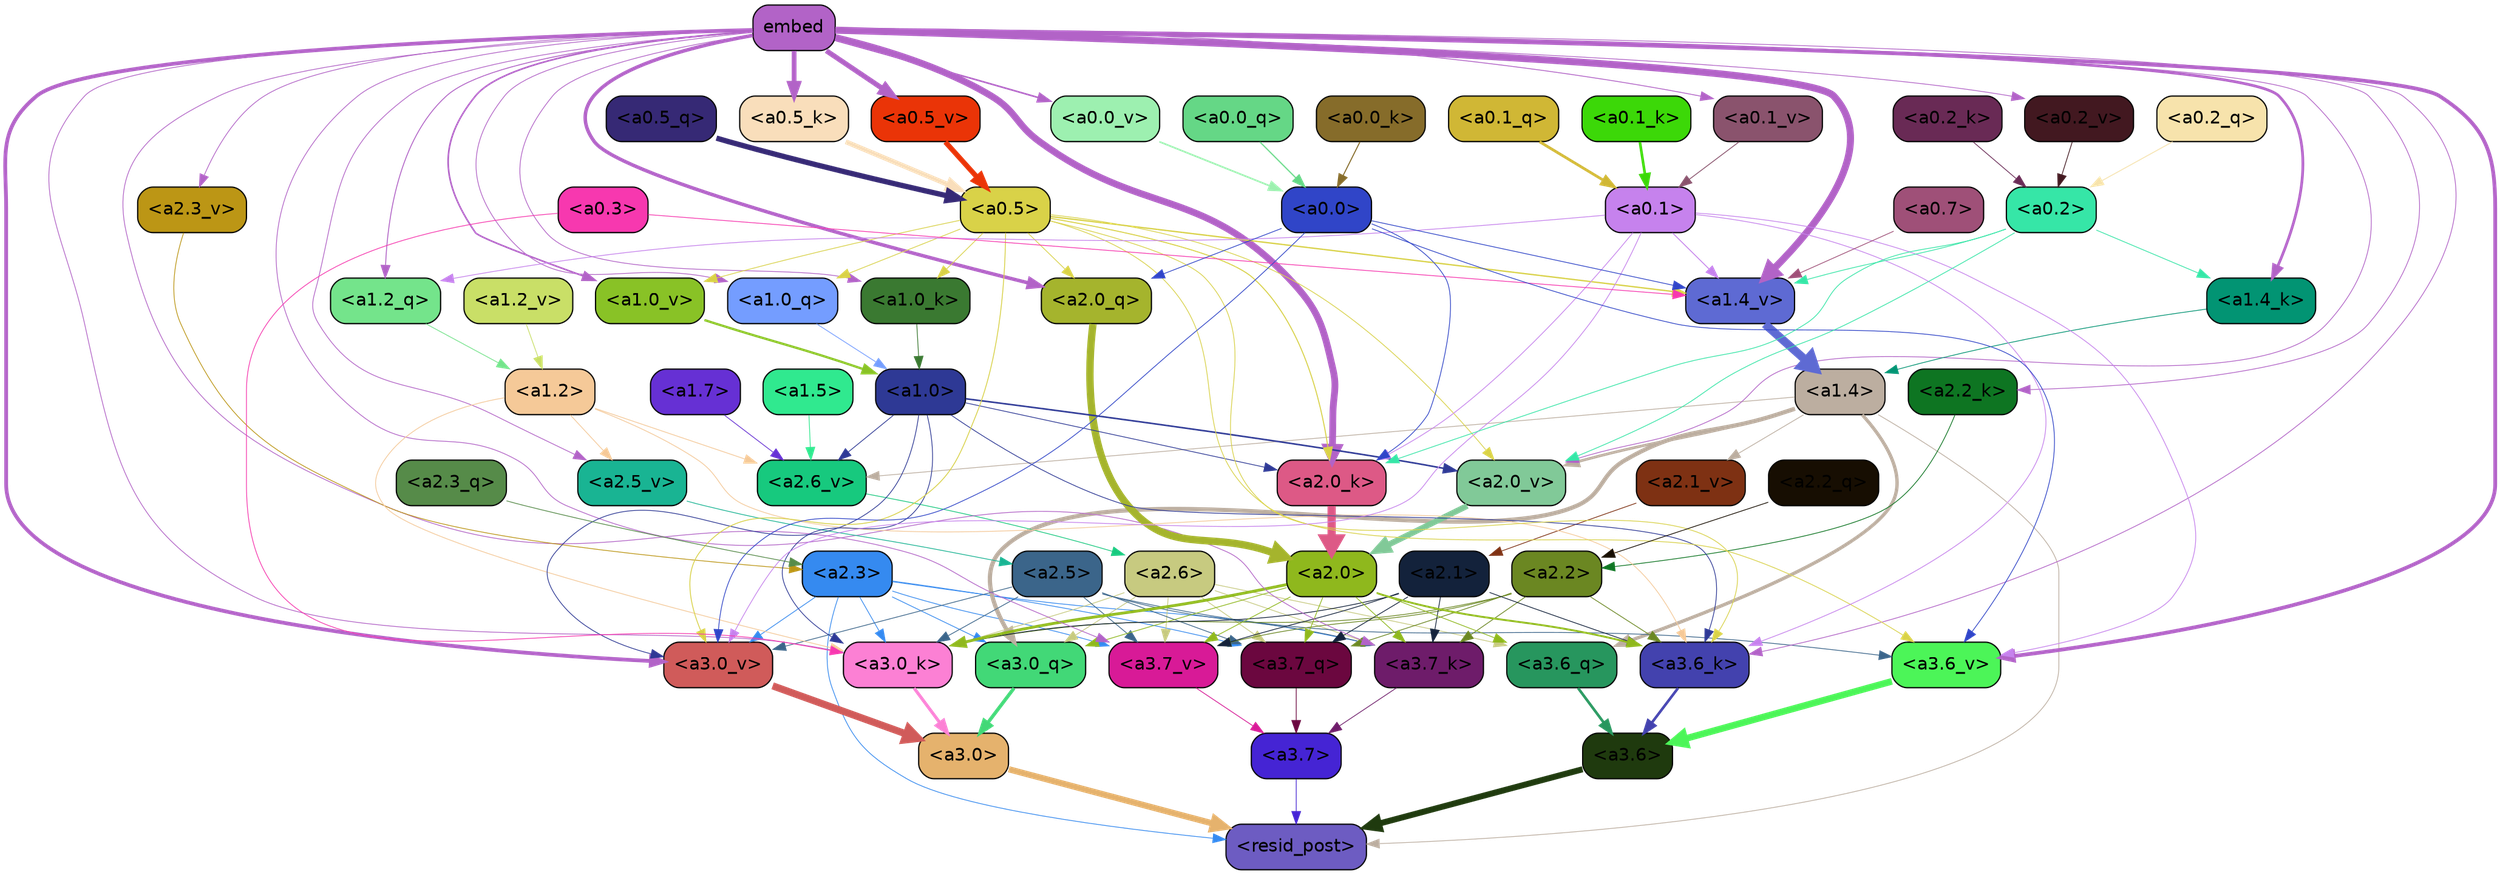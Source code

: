 strict digraph "" {
	graph [bgcolor=transparent,
		layout=dot,
		overlap=false,
		splines=true
	];
	"<a3.7>"	[color=black,
		fillcolor="#4524d4",
		fontname=Helvetica,
		shape=box,
		style="filled, rounded"];
	"<resid_post>"	[color=black,
		fillcolor="#6d5cc2",
		fontname=Helvetica,
		shape=box,
		style="filled, rounded"];
	"<a3.7>" -> "<resid_post>"	[color="#4524d4",
		penwidth=0.6];
	"<a3.6>"	[color=black,
		fillcolor="#1f3a0e",
		fontname=Helvetica,
		shape=box,
		style="filled, rounded"];
	"<a3.6>" -> "<resid_post>"	[color="#1f3a0e",
		penwidth=4.751612067222595];
	"<a3.0>"	[color=black,
		fillcolor="#e5b26d",
		fontname=Helvetica,
		shape=box,
		style="filled, rounded"];
	"<a3.0>" -> "<resid_post>"	[color="#e5b26d",
		penwidth=4.884142994880676];
	"<a2.3>"	[color=black,
		fillcolor="#358af0",
		fontname=Helvetica,
		shape=box,
		style="filled, rounded"];
	"<a2.3>" -> "<resid_post>"	[color="#358af0",
		penwidth=0.6];
	"<a3.7_q>"	[color=black,
		fillcolor="#6b073f",
		fontname=Helvetica,
		shape=box,
		style="filled, rounded"];
	"<a2.3>" -> "<a3.7_q>"	[color="#358af0",
		penwidth=0.6];
	"<a3.0_q>"	[color=black,
		fillcolor="#42d877",
		fontname=Helvetica,
		shape=box,
		style="filled, rounded"];
	"<a2.3>" -> "<a3.0_q>"	[color="#358af0",
		penwidth=0.6];
	"<a3.7_k>"	[color=black,
		fillcolor="#6e1c6a",
		fontname=Helvetica,
		shape=box,
		style="filled, rounded"];
	"<a2.3>" -> "<a3.7_k>"	[color="#358af0",
		penwidth=0.6];
	"<a3.0_k>"	[color=black,
		fillcolor="#fc80d4",
		fontname=Helvetica,
		shape=box,
		style="filled, rounded"];
	"<a2.3>" -> "<a3.0_k>"	[color="#358af0",
		penwidth=0.6];
	"<a3.7_v>"	[color=black,
		fillcolor="#d81a97",
		fontname=Helvetica,
		shape=box,
		style="filled, rounded"];
	"<a2.3>" -> "<a3.7_v>"	[color="#358af0",
		penwidth=0.6];
	"<a3.0_v>"	[color=black,
		fillcolor="#d05b5a",
		fontname=Helvetica,
		shape=box,
		style="filled, rounded"];
	"<a2.3>" -> "<a3.0_v>"	[color="#358af0",
		penwidth=0.6];
	"<a1.4>"	[color=black,
		fillcolor="#bcaea0",
		fontname=Helvetica,
		shape=box,
		style="filled, rounded"];
	"<a1.4>" -> "<resid_post>"	[color="#bcaea0",
		penwidth=0.6];
	"<a3.6_q>"	[color=black,
		fillcolor="#27965e",
		fontname=Helvetica,
		shape=box,
		style="filled, rounded"];
	"<a1.4>" -> "<a3.6_q>"	[color="#bcaea0",
		penwidth=2.6469622254371643];
	"<a1.4>" -> "<a3.0_q>"	[color="#bcaea0",
		penwidth=3.3040847778320312];
	"<a2.6_v>"	[color=black,
		fillcolor="#17c97e",
		fontname=Helvetica,
		shape=box,
		style="filled, rounded"];
	"<a1.4>" -> "<a2.6_v>"	[color="#bcaea0",
		penwidth=0.6];
	"<a2.1_v>"	[color=black,
		fillcolor="#7e3113",
		fontname=Helvetica,
		shape=box,
		style="filled, rounded"];
	"<a1.4>" -> "<a2.1_v>"	[color="#bcaea0",
		penwidth=0.6];
	"<a2.0_v>"	[color=black,
		fillcolor="#81c998",
		fontname=Helvetica,
		shape=box,
		style="filled, rounded"];
	"<a1.4>" -> "<a2.0_v>"	[color="#bcaea0",
		penwidth=2.1286070346832275];
	"<a3.7_q>" -> "<a3.7>"	[color="#6b073f",
		penwidth=0.6];
	"<a3.6_q>" -> "<a3.6>"	[color="#27965e",
		penwidth=2.091020345687866];
	"<a3.0_q>" -> "<a3.0>"	[color="#42d877",
		penwidth=2.7421876192092896];
	"<a3.7_k>" -> "<a3.7>"	[color="#6e1c6a",
		penwidth=0.6];
	"<a3.6_k>"	[color=black,
		fillcolor="#4342ae",
		fontname=Helvetica,
		shape=box,
		style="filled, rounded"];
	"<a3.6_k>" -> "<a3.6>"	[color="#4342ae",
		penwidth=2.048597991466522];
	"<a3.0_k>" -> "<a3.0>"	[color="#fc80d4",
		penwidth=2.476402521133423];
	"<a3.7_v>" -> "<a3.7>"	[color="#d81a97",
		penwidth=0.6];
	"<a3.6_v>"	[color=black,
		fillcolor="#4cf558",
		fontname=Helvetica,
		shape=box,
		style="filled, rounded"];
	"<a3.6_v>" -> "<a3.6>"	[color="#4cf558",
		penwidth=5.2550448179244995];
	"<a3.0_v>" -> "<a3.0>"	[color="#d05b5a",
		penwidth=5.652270674705505];
	"<a2.6>"	[color=black,
		fillcolor="#c7ca80",
		fontname=Helvetica,
		shape=box,
		style="filled, rounded"];
	"<a2.6>" -> "<a3.7_q>"	[color="#c7ca80",
		penwidth=0.6];
	"<a2.6>" -> "<a3.6_q>"	[color="#c7ca80",
		penwidth=0.6];
	"<a2.6>" -> "<a3.0_q>"	[color="#c7ca80",
		penwidth=0.6];
	"<a2.6>" -> "<a3.7_k>"	[color="#c7ca80",
		penwidth=0.6];
	"<a2.6>" -> "<a3.0_k>"	[color="#c7ca80",
		penwidth=0.6];
	"<a2.6>" -> "<a3.7_v>"	[color="#c7ca80",
		penwidth=0.6];
	"<a2.5>"	[color=black,
		fillcolor="#3b658a",
		fontname=Helvetica,
		shape=box,
		style="filled, rounded"];
	"<a2.5>" -> "<a3.7_q>"	[color="#3b658a",
		penwidth=0.6];
	"<a2.5>" -> "<a3.7_k>"	[color="#3b658a",
		penwidth=0.6];
	"<a2.5>" -> "<a3.0_k>"	[color="#3b658a",
		penwidth=0.6];
	"<a2.5>" -> "<a3.7_v>"	[color="#3b658a",
		penwidth=0.6];
	"<a2.5>" -> "<a3.6_v>"	[color="#3b658a",
		penwidth=0.6];
	"<a2.5>" -> "<a3.0_v>"	[color="#3b658a",
		penwidth=0.6];
	"<a2.2>"	[color=black,
		fillcolor="#6b8722",
		fontname=Helvetica,
		shape=box,
		style="filled, rounded"];
	"<a2.2>" -> "<a3.7_q>"	[color="#6b8722",
		penwidth=0.6];
	"<a2.2>" -> "<a3.7_k>"	[color="#6b8722",
		penwidth=0.6];
	"<a2.2>" -> "<a3.6_k>"	[color="#6b8722",
		penwidth=0.6];
	"<a2.2>" -> "<a3.0_k>"	[color="#6b8722",
		penwidth=0.6];
	"<a2.2>" -> "<a3.7_v>"	[color="#6b8722",
		penwidth=0.6];
	"<a2.1>"	[color=black,
		fillcolor="#13223b",
		fontname=Helvetica,
		shape=box,
		style="filled, rounded"];
	"<a2.1>" -> "<a3.7_q>"	[color="#13223b",
		penwidth=0.6];
	"<a2.1>" -> "<a3.7_k>"	[color="#13223b",
		penwidth=0.6];
	"<a2.1>" -> "<a3.6_k>"	[color="#13223b",
		penwidth=0.6];
	"<a2.1>" -> "<a3.0_k>"	[color="#13223b",
		penwidth=0.6];
	"<a2.1>" -> "<a3.7_v>"	[color="#13223b",
		penwidth=0.6];
	"<a2.0>"	[color=black,
		fillcolor="#8fb81d",
		fontname=Helvetica,
		shape=box,
		style="filled, rounded"];
	"<a2.0>" -> "<a3.7_q>"	[color="#8fb81d",
		penwidth=0.6];
	"<a2.0>" -> "<a3.6_q>"	[color="#8fb81d",
		penwidth=0.6];
	"<a2.0>" -> "<a3.0_q>"	[color="#8fb81d",
		penwidth=0.6];
	"<a2.0>" -> "<a3.7_k>"	[color="#8fb81d",
		penwidth=0.6];
	"<a2.0>" -> "<a3.6_k>"	[color="#8fb81d",
		penwidth=1.4757367372512817];
	"<a2.0>" -> "<a3.0_k>"	[color="#8fb81d",
		penwidth=2.2137351036071777];
	"<a2.0>" -> "<a3.7_v>"	[color="#8fb81d",
		penwidth=0.6];
	embed	[color=black,
		fillcolor="#b263c7",
		fontname=Helvetica,
		shape=box,
		style="filled, rounded"];
	embed -> "<a3.7_k>"	[color="#b263c7",
		penwidth=0.6];
	embed -> "<a3.6_k>"	[color="#b263c7",
		penwidth=0.6];
	embed -> "<a3.0_k>"	[color="#b263c7",
		penwidth=0.6];
	embed -> "<a3.7_v>"	[color="#b263c7",
		penwidth=0.6];
	embed -> "<a3.6_v>"	[color="#b263c7",
		penwidth=2.9582033157348633];
	embed -> "<a3.0_v>"	[color="#b263c7",
		penwidth=2.972973108291626];
	"<a2.0_q>"	[color=black,
		fillcolor="#a5b42d",
		fontname=Helvetica,
		shape=box,
		style="filled, rounded"];
	embed -> "<a2.0_q>"	[color="#b263c7",
		penwidth=2.7699792869389057];
	"<a2.2_k>"	[color=black,
		fillcolor="#0e7522",
		fontname=Helvetica,
		shape=box,
		style="filled, rounded"];
	embed -> "<a2.2_k>"	[color="#b263c7",
		penwidth=0.6];
	"<a2.0_k>"	[color=black,
		fillcolor="#dd5986",
		fontname=Helvetica,
		shape=box,
		style="filled, rounded"];
	embed -> "<a2.0_k>"	[color="#b263c7",
		penwidth=5.362775564193726];
	"<a2.5_v>"	[color=black,
		fillcolor="#19b493",
		fontname=Helvetica,
		shape=box,
		style="filled, rounded"];
	embed -> "<a2.5_v>"	[color="#b263c7",
		penwidth=0.6];
	"<a2.3_v>"	[color=black,
		fillcolor="#bc9615",
		fontname=Helvetica,
		shape=box,
		style="filled, rounded"];
	embed -> "<a2.3_v>"	[color="#b263c7",
		penwidth=0.6];
	embed -> "<a2.0_v>"	[color="#b263c7",
		penwidth=0.6];
	"<a1.2_q>"	[color=black,
		fillcolor="#74e48b",
		fontname=Helvetica,
		shape=box,
		style="filled, rounded"];
	embed -> "<a1.2_q>"	[color="#b263c7",
		penwidth=0.7193574905395508];
	"<a1.0_q>"	[color=black,
		fillcolor="#749dff",
		fontname=Helvetica,
		shape=box,
		style="filled, rounded"];
	embed -> "<a1.0_q>"	[color="#b263c7",
		penwidth=0.6];
	"<a1.4_k>"	[color=black,
		fillcolor="#029473",
		fontname=Helvetica,
		shape=box,
		style="filled, rounded"];
	embed -> "<a1.4_k>"	[color="#b263c7",
		penwidth=2.147887945175171];
	"<a1.0_k>"	[color=black,
		fillcolor="#3a7931",
		fontname=Helvetica,
		shape=box,
		style="filled, rounded"];
	embed -> "<a1.0_k>"	[color="#b263c7",
		penwidth=0.6];
	"<a1.4_v>"	[color=black,
		fillcolor="#5e6ad3",
		fontname=Helvetica,
		shape=box,
		style="filled, rounded"];
	embed -> "<a1.4_v>"	[color="#b263c7",
		penwidth=5.545122385025024];
	"<a1.0_v>"	[color=black,
		fillcolor="#89c226",
		fontname=Helvetica,
		shape=box,
		style="filled, rounded"];
	embed -> "<a1.0_v>"	[color="#b263c7",
		penwidth=1.26444411277771];
	"<a0.5_k>"	[color=black,
		fillcolor="#f9debb",
		fontname=Helvetica,
		shape=box,
		style="filled, rounded"];
	embed -> "<a0.5_k>"	[color="#b263c7",
		penwidth=3.7556475400924683];
	"<a0.5_v>"	[color=black,
		fillcolor="#ea3407",
		fontname=Helvetica,
		shape=box,
		style="filled, rounded"];
	embed -> "<a0.5_v>"	[color="#b263c7",
		penwidth=3.991437017917633];
	"<a0.2_v>"	[color=black,
		fillcolor="#421820",
		fontname=Helvetica,
		shape=box,
		style="filled, rounded"];
	embed -> "<a0.2_v>"	[color="#b263c7",
		penwidth=0.6];
	"<a0.1_v>"	[color=black,
		fillcolor="#8a536d",
		fontname=Helvetica,
		shape=box,
		style="filled, rounded"];
	embed -> "<a0.1_v>"	[color="#b263c7",
		penwidth=0.6634087562561035];
	"<a0.0_v>"	[color=black,
		fillcolor="#9df0b0",
		fontname=Helvetica,
		shape=box,
		style="filled, rounded"];
	embed -> "<a0.0_v>"	[color="#b263c7",
		penwidth=1.2436447143554688];
	"<a1.2>"	[color=black,
		fillcolor="#f5c998",
		fontname=Helvetica,
		shape=box,
		style="filled, rounded"];
	"<a1.2>" -> "<a3.6_k>"	[color="#f5c998",
		penwidth=0.6];
	"<a1.2>" -> "<a3.0_k>"	[color="#f5c998",
		penwidth=0.6];
	"<a1.2>" -> "<a2.6_v>"	[color="#f5c998",
		penwidth=0.6];
	"<a1.2>" -> "<a2.5_v>"	[color="#f5c998",
		penwidth=0.6];
	"<a1.0>"	[color=black,
		fillcolor="#2e3995",
		fontname=Helvetica,
		shape=box,
		style="filled, rounded"];
	"<a1.0>" -> "<a3.6_k>"	[color="#2e3995",
		penwidth=0.6];
	"<a1.0>" -> "<a3.0_k>"	[color="#2e3995",
		penwidth=0.6];
	"<a1.0>" -> "<a3.0_v>"	[color="#2e3995",
		penwidth=0.6];
	"<a1.0>" -> "<a2.0_k>"	[color="#2e3995",
		penwidth=0.6];
	"<a1.0>" -> "<a2.6_v>"	[color="#2e3995",
		penwidth=0.6];
	"<a1.0>" -> "<a2.0_v>"	[color="#2e3995",
		penwidth=1.2240618467330933];
	"<a0.5>"	[color=black,
		fillcolor="#d9d248",
		fontname=Helvetica,
		shape=box,
		style="filled, rounded"];
	"<a0.5>" -> "<a3.6_k>"	[color="#d9d248",
		penwidth=0.6];
	"<a0.5>" -> "<a3.6_v>"	[color="#d9d248",
		penwidth=0.6];
	"<a0.5>" -> "<a3.0_v>"	[color="#d9d248",
		penwidth=0.6790935099124908];
	"<a0.5>" -> "<a2.0_q>"	[color="#d9d248",
		penwidth=0.6];
	"<a0.5>" -> "<a2.0_k>"	[color="#d9d248",
		penwidth=0.7897988557815552];
	"<a0.5>" -> "<a2.0_v>"	[color="#d9d248",
		penwidth=0.6];
	"<a0.5>" -> "<a1.0_q>"	[color="#d9d248",
		penwidth=0.6];
	"<a0.5>" -> "<a1.0_k>"	[color="#d9d248",
		penwidth=0.6];
	"<a0.5>" -> "<a1.4_v>"	[color="#d9d248",
		penwidth=1.0479987859725952];
	"<a0.5>" -> "<a1.0_v>"	[color="#d9d248",
		penwidth=0.6];
	"<a0.1>"	[color=black,
		fillcolor="#c682ed",
		fontname=Helvetica,
		shape=box,
		style="filled, rounded"];
	"<a0.1>" -> "<a3.6_k>"	[color="#c682ed",
		penwidth=0.6];
	"<a0.1>" -> "<a3.6_v>"	[color="#c682ed",
		penwidth=0.6];
	"<a0.1>" -> "<a3.0_v>"	[color="#c682ed",
		penwidth=0.6];
	"<a0.1>" -> "<a2.0_k>"	[color="#c682ed",
		penwidth=0.6];
	"<a0.1>" -> "<a1.2_q>"	[color="#c682ed",
		penwidth=0.6];
	"<a0.1>" -> "<a1.4_v>"	[color="#c682ed",
		penwidth=0.7031502723693848];
	"<a0.3>"	[color=black,
		fillcolor="#f738af",
		fontname=Helvetica,
		shape=box,
		style="filled, rounded"];
	"<a0.3>" -> "<a3.0_k>"	[color="#f738af",
		penwidth=0.6];
	"<a0.3>" -> "<a1.4_v>"	[color="#f738af",
		penwidth=0.6];
	"<a0.0>"	[color=black,
		fillcolor="#3045c8",
		fontname=Helvetica,
		shape=box,
		style="filled, rounded"];
	"<a0.0>" -> "<a3.6_v>"	[color="#3045c8",
		penwidth=0.6];
	"<a0.0>" -> "<a3.0_v>"	[color="#3045c8",
		penwidth=0.6];
	"<a0.0>" -> "<a2.0_q>"	[color="#3045c8",
		penwidth=0.6];
	"<a0.0>" -> "<a2.0_k>"	[color="#3045c8",
		penwidth=0.6];
	"<a0.0>" -> "<a1.4_v>"	[color="#3045c8",
		penwidth=0.6];
	"<a2.3_q>"	[color=black,
		fillcolor="#568b49",
		fontname=Helvetica,
		shape=box,
		style="filled, rounded"];
	"<a2.3_q>" -> "<a2.3>"	[color="#568b49",
		penwidth=0.6];
	"<a2.2_q>"	[color=black,
		fillcolor="#170e02",
		fontname=Helvetica,
		shape=box,
		style="filled, rounded"];
	"<a2.2_q>" -> "<a2.2>"	[color="#170e02",
		penwidth=0.6];
	"<a2.0_q>" -> "<a2.0>"	[color="#a5b42d",
		penwidth=5.819834470748901];
	"<a2.2_k>" -> "<a2.2>"	[color="#0e7522",
		penwidth=0.6];
	"<a2.0_k>" -> "<a2.0>"	[color="#dd5986",
		penwidth=6.470837593078613];
	"<a2.6_v>" -> "<a2.6>"	[color="#17c97e",
		penwidth=0.6];
	"<a2.5_v>" -> "<a2.5>"	[color="#19b493",
		penwidth=0.6];
	"<a2.3_v>" -> "<a2.3>"	[color="#bc9615",
		penwidth=0.6];
	"<a2.1_v>" -> "<a2.1>"	[color="#7e3113",
		penwidth=0.6];
	"<a2.0_v>" -> "<a2.0>"	[color="#81c998",
		penwidth=4.5950857400894165];
	"<a0.2>"	[color=black,
		fillcolor="#36e6a7",
		fontname=Helvetica,
		shape=box,
		style="filled, rounded"];
	"<a0.2>" -> "<a2.0_k>"	[color="#36e6a7",
		penwidth=0.6];
	"<a0.2>" -> "<a2.0_v>"	[color="#36e6a7",
		penwidth=0.6];
	"<a0.2>" -> "<a1.4_k>"	[color="#36e6a7",
		penwidth=0.6];
	"<a0.2>" -> "<a1.4_v>"	[color="#36e6a7",
		penwidth=0.6];
	"<a1.7>"	[color=black,
		fillcolor="#6630d4",
		fontname=Helvetica,
		shape=box,
		style="filled, rounded"];
	"<a1.7>" -> "<a2.6_v>"	[color="#6630d4",
		penwidth=0.6];
	"<a1.5>"	[color=black,
		fillcolor="#30e98f",
		fontname=Helvetica,
		shape=box,
		style="filled, rounded"];
	"<a1.5>" -> "<a2.6_v>"	[color="#30e98f",
		penwidth=0.6];
	"<a1.2_q>" -> "<a1.2>"	[color="#74e48b",
		penwidth=0.6];
	"<a1.0_q>" -> "<a1.0>"	[color="#749dff",
		penwidth=0.6];
	"<a1.4_k>" -> "<a1.4>"	[color="#029473",
		penwidth=0.6];
	"<a1.0_k>" -> "<a1.0>"	[color="#3a7931",
		penwidth=0.6];
	"<a1.4_v>" -> "<a1.4>"	[color="#5e6ad3",
		penwidth=6.635385513305664];
	"<a1.2_v>"	[color=black,
		fillcolor="#c9df67",
		fontname=Helvetica,
		shape=box,
		style="filled, rounded"];
	"<a1.2_v>" -> "<a1.2>"	[color="#c9df67",
		penwidth=0.6];
	"<a1.0_v>" -> "<a1.0>"	[color="#89c226",
		penwidth=1.807669460773468];
	"<a0.7>"	[color=black,
		fillcolor="#9f5078",
		fontname=Helvetica,
		shape=box,
		style="filled, rounded"];
	"<a0.7>" -> "<a1.4_v>"	[color="#9f5078",
		penwidth=0.6];
	"<a0.5_q>"	[color=black,
		fillcolor="#362975",
		fontname=Helvetica,
		shape=box,
		style="filled, rounded"];
	"<a0.5_q>" -> "<a0.5>"	[color="#362975",
		penwidth=4.201210081577301];
	"<a0.2_q>"	[color=black,
		fillcolor="#f7e3ac",
		fontname=Helvetica,
		shape=box,
		style="filled, rounded"];
	"<a0.2_q>" -> "<a0.2>"	[color="#f7e3ac",
		penwidth=0.6669397354125977];
	"<a0.1_q>"	[color=black,
		fillcolor="#d0b735",
		fontname=Helvetica,
		shape=box,
		style="filled, rounded"];
	"<a0.1_q>" -> "<a0.1>"	[color="#d0b735",
		penwidth=2.1428754329681396];
	"<a0.0_q>"	[color=black,
		fillcolor="#65d786",
		fontname=Helvetica,
		shape=box,
		style="filled, rounded"];
	"<a0.0_q>" -> "<a0.0>"	[color="#65d786",
		penwidth=0.9431536197662354];
	"<a0.5_k>" -> "<a0.5>"	[color="#f9debb",
		penwidth=3.780391812324524];
	"<a0.2_k>"	[color=black,
		fillcolor="#692a55",
		fontname=Helvetica,
		shape=box,
		style="filled, rounded"];
	"<a0.2_k>" -> "<a0.2>"	[color="#692a55",
		penwidth=0.6];
	"<a0.1_k>"	[color=black,
		fillcolor="#3cd808",
		fontname=Helvetica,
		shape=box,
		style="filled, rounded"];
	"<a0.1_k>" -> "<a0.1>"	[color="#3cd808",
		penwidth=2.0809476375579834];
	"<a0.0_k>"	[color=black,
		fillcolor="#866c2a",
		fontname=Helvetica,
		shape=box,
		style="filled, rounded"];
	"<a0.0_k>" -> "<a0.0>"	[color="#866c2a",
		penwidth=0.8123311996459961];
	"<a0.5_v>" -> "<a0.5>"	[color="#ea3407",
		penwidth=4.0294036865234375];
	"<a0.2_v>" -> "<a0.2>"	[color="#421820",
		penwidth=0.6];
	"<a0.1_v>" -> "<a0.1>"	[color="#8a536d",
		penwidth=0.6631441116333008];
	"<a0.0_v>" -> "<a0.0>"	[color="#9df0b0",
		penwidth=1.2803640365600586];
}
